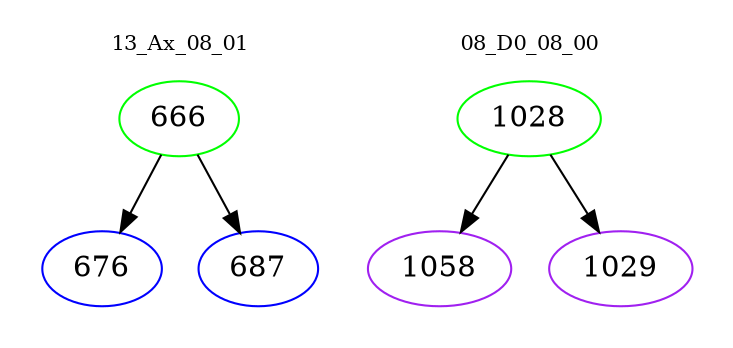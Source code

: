digraph{
subgraph cluster_0 {
color = white
label = "13_Ax_08_01";
fontsize=10;
T0_666 [label="666", color="green"]
T0_666 -> T0_676 [color="black"]
T0_676 [label="676", color="blue"]
T0_666 -> T0_687 [color="black"]
T0_687 [label="687", color="blue"]
}
subgraph cluster_1 {
color = white
label = "08_D0_08_00";
fontsize=10;
T1_1028 [label="1028", color="green"]
T1_1028 -> T1_1058 [color="black"]
T1_1058 [label="1058", color="purple"]
T1_1028 -> T1_1029 [color="black"]
T1_1029 [label="1029", color="purple"]
}
}
